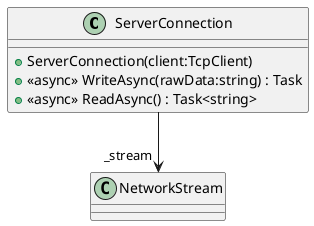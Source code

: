@startuml
class ServerConnection {
    + ServerConnection(client:TcpClient)
    + <<async>> WriteAsync(rawData:string) : Task
    + <<async>> ReadAsync() : Task<string>
}
ServerConnection --> "_stream" NetworkStream
@enduml
